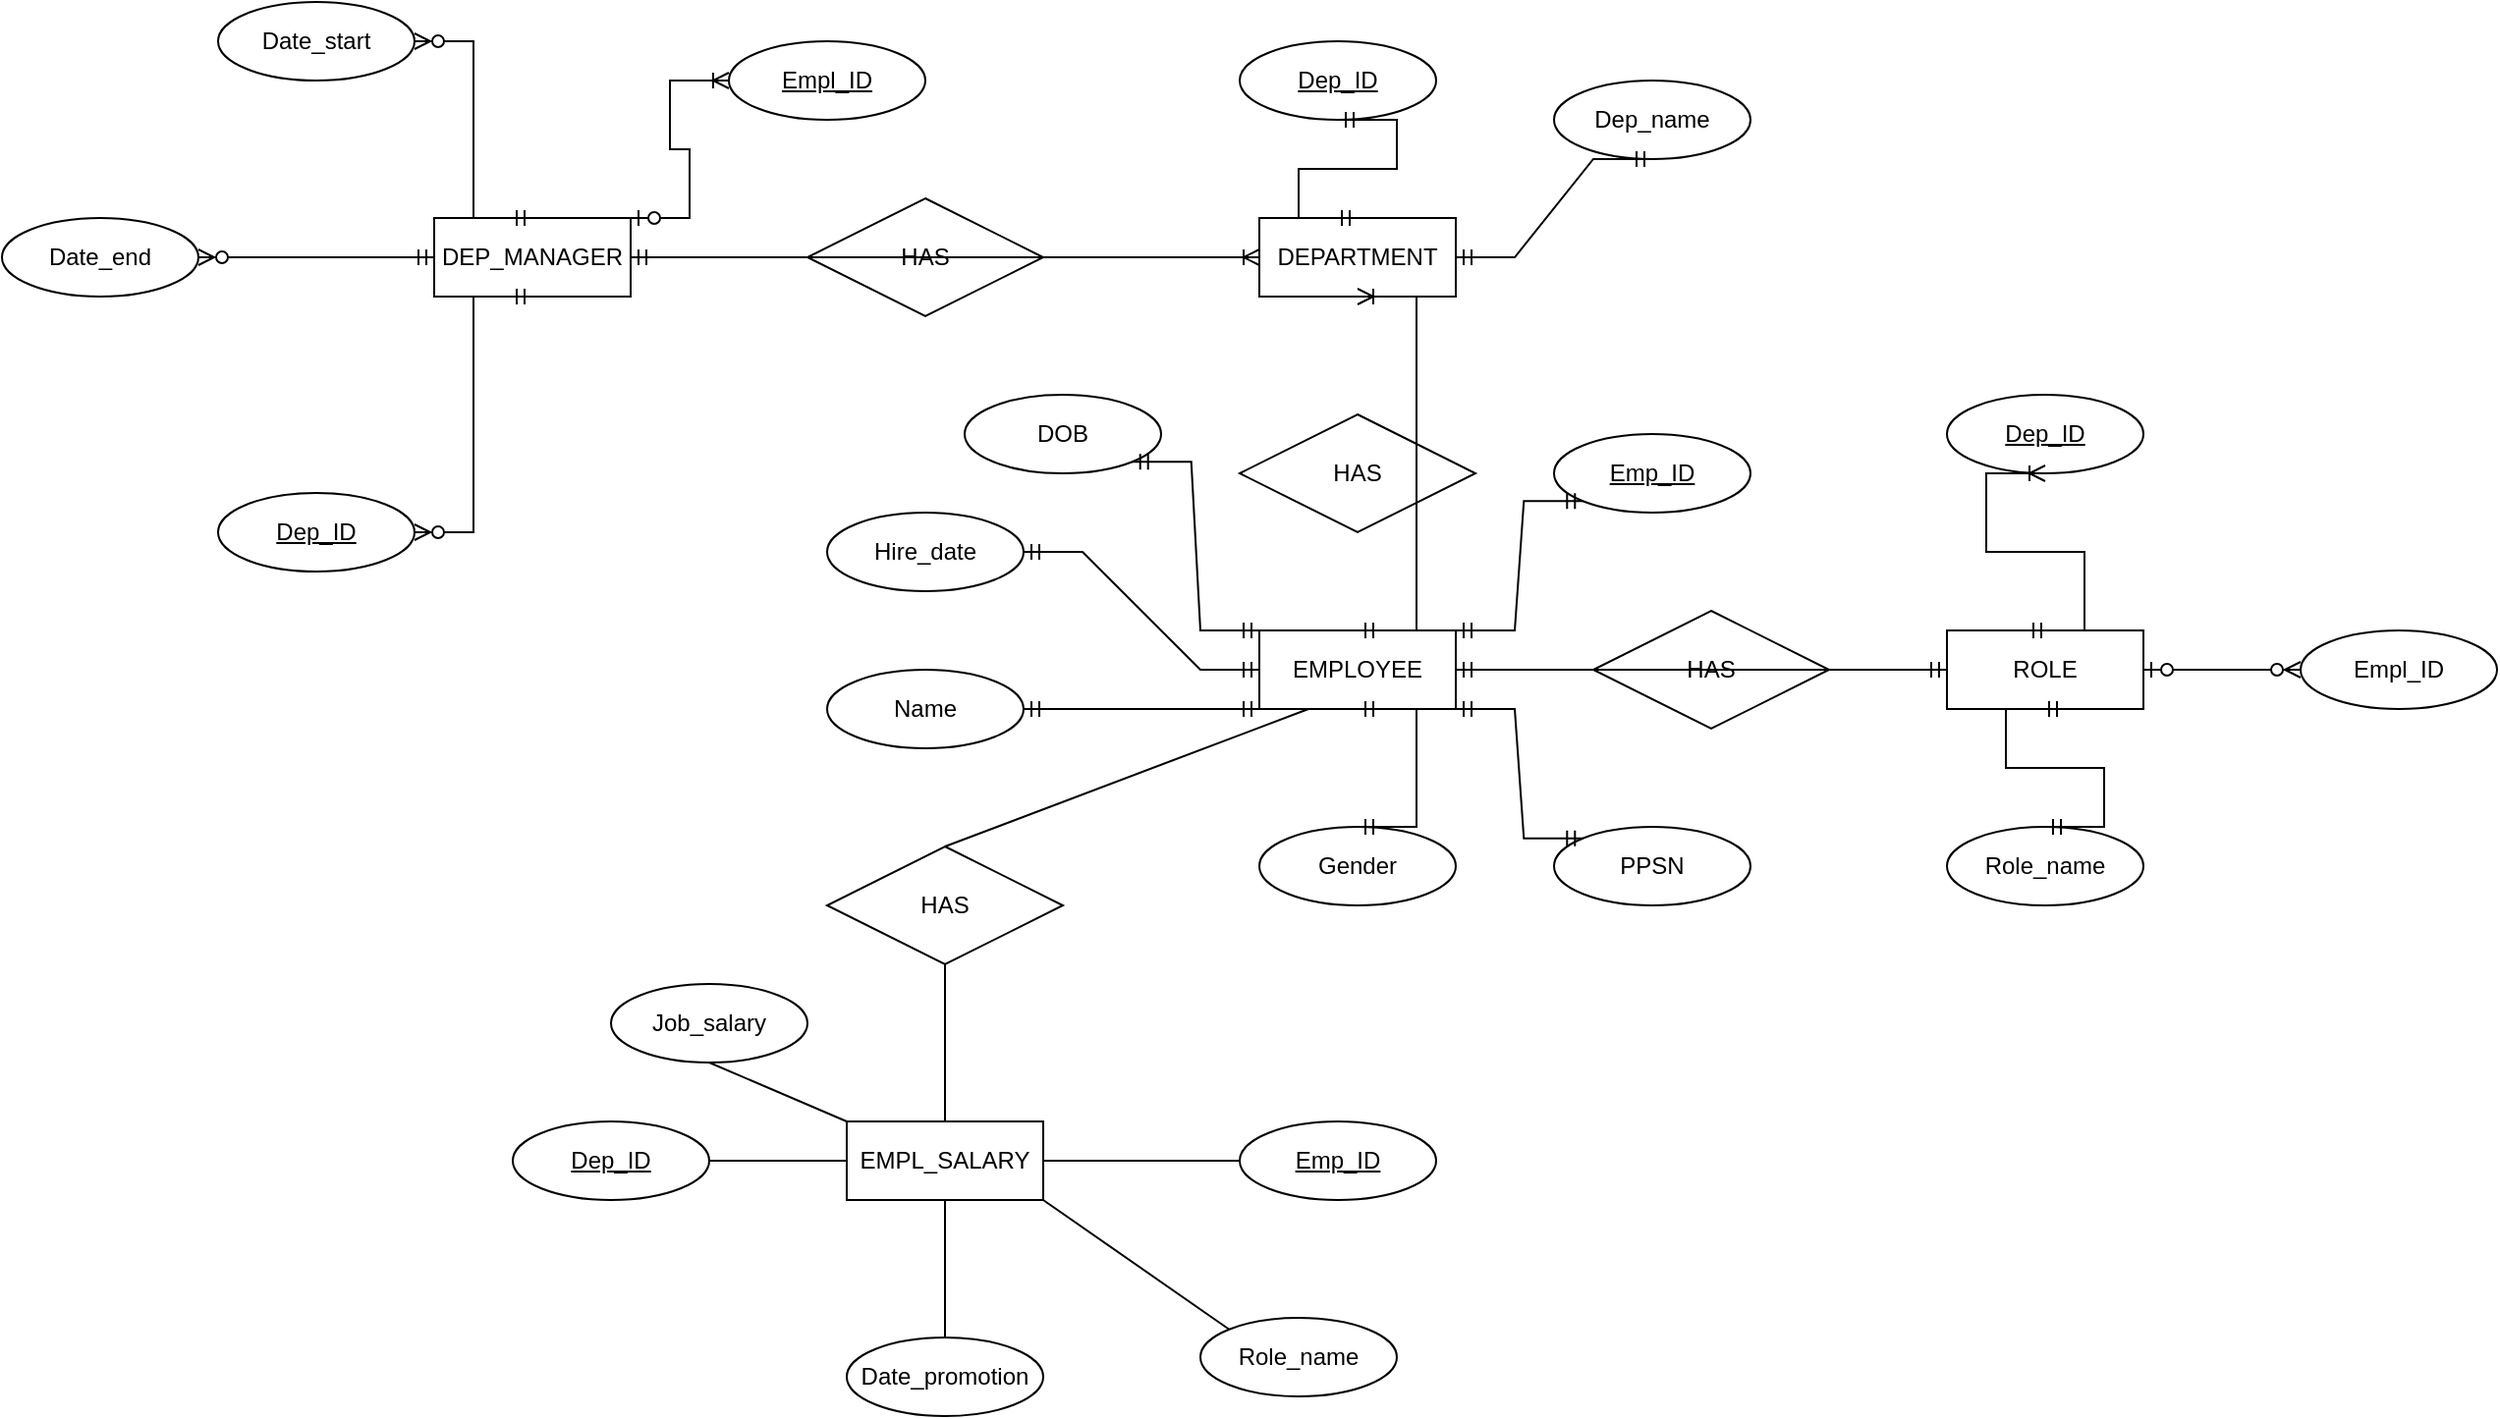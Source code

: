 <mxfile version="20.5.1" type="github">
  <diagram id="lKPQlYHoAFzWkv6730R9" name="Page-1">
    <mxGraphModel dx="1888" dy="1647" grid="1" gridSize="10" guides="1" tooltips="1" connect="1" arrows="1" fold="1" page="1" pageScale="1" pageWidth="850" pageHeight="1100" math="0" shadow="0">
      <root>
        <mxCell id="0" />
        <mxCell id="1" parent="0" />
        <mxCell id="QWSr2dPoSX79S-F1tUNh-1" value="EMPLOYEE" style="whiteSpace=wrap;html=1;align=center;" parent="1" vertex="1">
          <mxGeometry x="390" y="280" width="100" height="40" as="geometry" />
        </mxCell>
        <mxCell id="QWSr2dPoSX79S-F1tUNh-2" value="Emp_ID" style="ellipse;whiteSpace=wrap;html=1;align=center;fontStyle=4;" parent="1" vertex="1">
          <mxGeometry x="540" y="180" width="100" height="40" as="geometry" />
        </mxCell>
        <mxCell id="QWSr2dPoSX79S-F1tUNh-3" value="Name" style="ellipse;whiteSpace=wrap;html=1;align=center;" parent="1" vertex="1">
          <mxGeometry x="170" y="300" width="100" height="40" as="geometry" />
        </mxCell>
        <mxCell id="QWSr2dPoSX79S-F1tUNh-4" value="DOB" style="ellipse;whiteSpace=wrap;html=1;align=center;" parent="1" vertex="1">
          <mxGeometry x="240" y="160" width="100" height="40" as="geometry" />
        </mxCell>
        <mxCell id="QWSr2dPoSX79S-F1tUNh-5" value="Gender" style="ellipse;whiteSpace=wrap;html=1;align=center;" parent="1" vertex="1">
          <mxGeometry x="390" y="380" width="100" height="40" as="geometry" />
        </mxCell>
        <mxCell id="QWSr2dPoSX79S-F1tUNh-6" value="Job_salary" style="ellipse;whiteSpace=wrap;html=1;align=center;" parent="1" vertex="1">
          <mxGeometry x="60" y="460" width="100" height="40" as="geometry" />
        </mxCell>
        <mxCell id="QWSr2dPoSX79S-F1tUNh-8" value="Hire_date" style="ellipse;whiteSpace=wrap;html=1;align=center;" parent="1" vertex="1">
          <mxGeometry x="170" y="220" width="100" height="40" as="geometry" />
        </mxCell>
        <mxCell id="QWSr2dPoSX79S-F1tUNh-9" value="ROLE" style="whiteSpace=wrap;html=1;align=center;" parent="1" vertex="1">
          <mxGeometry x="740" y="280" width="100" height="40" as="geometry" />
        </mxCell>
        <mxCell id="QWSr2dPoSX79S-F1tUNh-11" value="HAS" style="shape=rhombus;perimeter=rhombusPerimeter;whiteSpace=wrap;html=1;align=center;" parent="1" vertex="1">
          <mxGeometry x="560" y="270" width="120" height="60" as="geometry" />
        </mxCell>
        <mxCell id="6bv1ZnGGzLy5upm-WNol-1" value="Role_name" style="ellipse;whiteSpace=wrap;html=1;align=center;" parent="1" vertex="1">
          <mxGeometry x="740" y="380" width="100" height="40" as="geometry" />
        </mxCell>
        <mxCell id="6bv1ZnGGzLy5upm-WNol-2" value="Empl_ID" style="ellipse;whiteSpace=wrap;html=1;align=center;" parent="1" vertex="1">
          <mxGeometry x="920" y="280" width="100" height="40" as="geometry" />
        </mxCell>
        <mxCell id="6bv1ZnGGzLy5upm-WNol-8" value="DEPARTMENT" style="whiteSpace=wrap;html=1;align=center;" parent="1" vertex="1">
          <mxGeometry x="390" y="70" width="100" height="40" as="geometry" />
        </mxCell>
        <mxCell id="6bv1ZnGGzLy5upm-WNol-9" value="Dep_ID" style="ellipse;whiteSpace=wrap;html=1;align=center;fontStyle=4;" parent="1" vertex="1">
          <mxGeometry x="380" y="-20" width="100" height="40" as="geometry" />
        </mxCell>
        <mxCell id="6bv1ZnGGzLy5upm-WNol-11" value="DEP_MANAGER" style="whiteSpace=wrap;html=1;align=center;" parent="1" vertex="1">
          <mxGeometry x="-30" y="70" width="100" height="40" as="geometry" />
        </mxCell>
        <mxCell id="6bv1ZnGGzLy5upm-WNol-14" value="Dep_ID" style="ellipse;whiteSpace=wrap;html=1;align=center;fontStyle=4;" parent="1" vertex="1">
          <mxGeometry x="740" y="160" width="100" height="40" as="geometry" />
        </mxCell>
        <mxCell id="6bv1ZnGGzLy5upm-WNol-15" value="Date_start" style="ellipse;whiteSpace=wrap;html=1;align=center;" parent="1" vertex="1">
          <mxGeometry x="-140" y="-40" width="100" height="40" as="geometry" />
        </mxCell>
        <mxCell id="6bv1ZnGGzLy5upm-WNol-16" value="Dep_name" style="ellipse;whiteSpace=wrap;html=1;align=center;" parent="1" vertex="1">
          <mxGeometry x="540" width="100" height="40" as="geometry" />
        </mxCell>
        <mxCell id="6bv1ZnGGzLy5upm-WNol-17" value="HAS" style="shape=rhombus;perimeter=rhombusPerimeter;whiteSpace=wrap;html=1;align=center;" parent="1" vertex="1">
          <mxGeometry x="380" y="170" width="120" height="60" as="geometry" />
        </mxCell>
        <mxCell id="6bv1ZnGGzLy5upm-WNol-20" value="HAS" style="shape=rhombus;perimeter=rhombusPerimeter;whiteSpace=wrap;html=1;align=center;" parent="1" vertex="1">
          <mxGeometry x="160" y="60" width="120" height="60" as="geometry" />
        </mxCell>
        <mxCell id="6bv1ZnGGzLy5upm-WNol-40" value="EMPL_SALARY" style="whiteSpace=wrap;html=1;align=center;" parent="1" vertex="1">
          <mxGeometry x="180" y="530" width="100" height="40" as="geometry" />
        </mxCell>
        <mxCell id="6bv1ZnGGzLy5upm-WNol-43" value="Date_promotion" style="ellipse;whiteSpace=wrap;html=1;align=center;" parent="1" vertex="1">
          <mxGeometry x="180" y="640" width="100" height="40" as="geometry" />
        </mxCell>
        <mxCell id="6bv1ZnGGzLy5upm-WNol-47" value="" style="endArrow=none;html=1;rounded=0;exitX=1;exitY=0.5;exitDx=0;exitDy=0;entryX=0;entryY=0.5;entryDx=0;entryDy=0;" parent="1" target="6bv1ZnGGzLy5upm-WNol-40" edge="1">
          <mxGeometry relative="1" as="geometry">
            <mxPoint x="110" y="550" as="sourcePoint" />
            <mxPoint x="400" y="470" as="targetPoint" />
          </mxGeometry>
        </mxCell>
        <mxCell id="6bv1ZnGGzLy5upm-WNol-49" value="" style="endArrow=none;html=1;rounded=0;exitX=0.5;exitY=1;exitDx=0;exitDy=0;entryX=0.5;entryY=0;entryDx=0;entryDy=0;" parent="1" source="6bv1ZnGGzLy5upm-WNol-40" target="6bv1ZnGGzLy5upm-WNol-43" edge="1">
          <mxGeometry relative="1" as="geometry">
            <mxPoint x="240" y="470" as="sourcePoint" />
            <mxPoint x="330" y="610" as="targetPoint" />
          </mxGeometry>
        </mxCell>
        <mxCell id="Js3-yp5ArHFeaTS7gBp5-1" value="HAS" style="shape=rhombus;perimeter=rhombusPerimeter;whiteSpace=wrap;html=1;align=center;" parent="1" vertex="1">
          <mxGeometry x="170" y="390" width="120" height="60" as="geometry" />
        </mxCell>
        <mxCell id="Js3-yp5ArHFeaTS7gBp5-2" value="" style="endArrow=none;html=1;rounded=0;exitX=0.5;exitY=0;exitDx=0;exitDy=0;entryX=0.25;entryY=1;entryDx=0;entryDy=0;" parent="1" source="Js3-yp5ArHFeaTS7gBp5-1" target="QWSr2dPoSX79S-F1tUNh-1" edge="1">
          <mxGeometry relative="1" as="geometry">
            <mxPoint x="420" y="340" as="sourcePoint" />
            <mxPoint x="580" y="340" as="targetPoint" />
          </mxGeometry>
        </mxCell>
        <mxCell id="Js3-yp5ArHFeaTS7gBp5-4" value="" style="endArrow=none;html=1;rounded=0;exitX=0;exitY=0;exitDx=0;exitDy=0;entryX=0.5;entryY=1;entryDx=0;entryDy=0;" parent="1" source="6bv1ZnGGzLy5upm-WNol-40" target="QWSr2dPoSX79S-F1tUNh-6" edge="1">
          <mxGeometry relative="1" as="geometry">
            <mxPoint x="340" y="450" as="sourcePoint" />
            <mxPoint x="500" y="450" as="targetPoint" />
          </mxGeometry>
        </mxCell>
        <mxCell id="Js3-yp5ArHFeaTS7gBp5-6" value="Dep_ID" style="ellipse;whiteSpace=wrap;html=1;align=center;fontStyle=4;" parent="1" vertex="1">
          <mxGeometry x="-140" y="210" width="100" height="40" as="geometry" />
        </mxCell>
        <mxCell id="Js3-yp5ArHFeaTS7gBp5-7" value="Date_end" style="ellipse;whiteSpace=wrap;html=1;align=center;" parent="1" vertex="1">
          <mxGeometry x="-250" y="70" width="100" height="40" as="geometry" />
        </mxCell>
        <mxCell id="Js3-yp5ArHFeaTS7gBp5-11" value="Empl_ID" style="ellipse;whiteSpace=wrap;html=1;align=center;fontStyle=4;" parent="1" vertex="1">
          <mxGeometry x="120" y="-20" width="100" height="40" as="geometry" />
        </mxCell>
        <mxCell id="Js3-yp5ArHFeaTS7gBp5-13" value="PPSN" style="ellipse;whiteSpace=wrap;html=1;align=center;" parent="1" vertex="1">
          <mxGeometry x="540" y="380" width="100" height="40" as="geometry" />
        </mxCell>
        <mxCell id="Js3-yp5ArHFeaTS7gBp5-15" value="" style="endArrow=none;html=1;rounded=0;exitX=0.5;exitY=0;exitDx=0;exitDy=0;entryX=0.5;entryY=1;entryDx=0;entryDy=0;" parent="1" source="6bv1ZnGGzLy5upm-WNol-40" target="Js3-yp5ArHFeaTS7gBp5-1" edge="1">
          <mxGeometry relative="1" as="geometry">
            <mxPoint x="250" y="380" as="sourcePoint" />
            <mxPoint x="410" y="380" as="targetPoint" />
          </mxGeometry>
        </mxCell>
        <mxCell id="Js3-yp5ArHFeaTS7gBp5-20" value="" style="endArrow=none;html=1;rounded=0;exitX=1;exitY=0.5;exitDx=0;exitDy=0;entryX=0;entryY=0.5;entryDx=0;entryDy=0;" parent="1" source="6bv1ZnGGzLy5upm-WNol-40" edge="1">
          <mxGeometry relative="1" as="geometry">
            <mxPoint x="520" y="490" as="sourcePoint" />
            <mxPoint x="380" y="550" as="targetPoint" />
          </mxGeometry>
        </mxCell>
        <mxCell id="Js3-yp5ArHFeaTS7gBp5-21" value="Dep_ID" style="ellipse;whiteSpace=wrap;html=1;align=center;fontStyle=4;" parent="1" vertex="1">
          <mxGeometry x="10" y="530" width="100" height="40" as="geometry" />
        </mxCell>
        <mxCell id="Js3-yp5ArHFeaTS7gBp5-22" value="Emp_ID" style="ellipse;whiteSpace=wrap;html=1;align=center;fontStyle=4;" parent="1" vertex="1">
          <mxGeometry x="380" y="530" width="100" height="40" as="geometry" />
        </mxCell>
        <mxCell id="Js3-yp5ArHFeaTS7gBp5-23" value="Role_name" style="ellipse;whiteSpace=wrap;html=1;align=center;" parent="1" vertex="1">
          <mxGeometry x="360" y="630" width="100" height="40" as="geometry" />
        </mxCell>
        <mxCell id="Js3-yp5ArHFeaTS7gBp5-24" value="" style="endArrow=none;html=1;rounded=0;exitX=1;exitY=1;exitDx=0;exitDy=0;entryX=0;entryY=0;entryDx=0;entryDy=0;" parent="1" source="6bv1ZnGGzLy5upm-WNol-40" target="Js3-yp5ArHFeaTS7gBp5-23" edge="1">
          <mxGeometry relative="1" as="geometry">
            <mxPoint x="450" y="430" as="sourcePoint" />
            <mxPoint x="610" y="430" as="targetPoint" />
          </mxGeometry>
        </mxCell>
        <mxCell id="Js3-yp5ArHFeaTS7gBp5-28" value="" style="edgeStyle=entityRelationEdgeStyle;fontSize=12;html=1;endArrow=ERmandOne;startArrow=ERmandOne;rounded=0;entryX=0;entryY=1;entryDx=0;entryDy=0;" parent="1" target="QWSr2dPoSX79S-F1tUNh-1" edge="1">
          <mxGeometry width="100" height="100" relative="1" as="geometry">
            <mxPoint x="270" y="320" as="sourcePoint" />
            <mxPoint x="370" y="220" as="targetPoint" />
          </mxGeometry>
        </mxCell>
        <mxCell id="Js3-yp5ArHFeaTS7gBp5-29" value="" style="edgeStyle=entityRelationEdgeStyle;fontSize=12;html=1;endArrow=ERmandOne;startArrow=ERmandOne;rounded=0;entryX=0;entryY=0.5;entryDx=0;entryDy=0;" parent="1" source="QWSr2dPoSX79S-F1tUNh-8" target="QWSr2dPoSX79S-F1tUNh-1" edge="1">
          <mxGeometry width="100" height="100" relative="1" as="geometry">
            <mxPoint x="310" y="330" as="sourcePoint" />
            <mxPoint x="410" y="230" as="targetPoint" />
          </mxGeometry>
        </mxCell>
        <mxCell id="Js3-yp5ArHFeaTS7gBp5-30" value="" style="edgeStyle=entityRelationEdgeStyle;fontSize=12;html=1;endArrow=ERmandOne;startArrow=ERmandOne;rounded=0;entryX=1;entryY=1;entryDx=0;entryDy=0;exitX=0;exitY=0;exitDx=0;exitDy=0;" parent="1" source="QWSr2dPoSX79S-F1tUNh-1" target="QWSr2dPoSX79S-F1tUNh-4" edge="1">
          <mxGeometry width="100" height="100" relative="1" as="geometry">
            <mxPoint x="310" y="330" as="sourcePoint" />
            <mxPoint x="410" y="230" as="targetPoint" />
          </mxGeometry>
        </mxCell>
        <mxCell id="Js3-yp5ArHFeaTS7gBp5-31" value="" style="edgeStyle=entityRelationEdgeStyle;fontSize=12;html=1;endArrow=ERmandOne;startArrow=ERmandOne;rounded=0;entryX=0.5;entryY=1;entryDx=0;entryDy=0;exitX=0.5;exitY=0;exitDx=0;exitDy=0;" parent="1" source="QWSr2dPoSX79S-F1tUNh-5" target="QWSr2dPoSX79S-F1tUNh-1" edge="1">
          <mxGeometry width="100" height="100" relative="1" as="geometry">
            <mxPoint x="310" y="330" as="sourcePoint" />
            <mxPoint x="410" y="230" as="targetPoint" />
          </mxGeometry>
        </mxCell>
        <mxCell id="Js3-yp5ArHFeaTS7gBp5-32" value="" style="edgeStyle=entityRelationEdgeStyle;fontSize=12;html=1;endArrow=ERmandOne;startArrow=ERmandOne;rounded=0;exitX=0;exitY=0;exitDx=0;exitDy=0;entryX=1;entryY=1;entryDx=0;entryDy=0;" parent="1" source="Js3-yp5ArHFeaTS7gBp5-13" target="QWSr2dPoSX79S-F1tUNh-1" edge="1">
          <mxGeometry width="100" height="100" relative="1" as="geometry">
            <mxPoint x="310" y="330" as="sourcePoint" />
            <mxPoint x="410" y="230" as="targetPoint" />
          </mxGeometry>
        </mxCell>
        <mxCell id="Js3-yp5ArHFeaTS7gBp5-33" value="" style="edgeStyle=entityRelationEdgeStyle;fontSize=12;html=1;endArrow=ERmandOne;startArrow=ERmandOne;rounded=0;entryX=0;entryY=1;entryDx=0;entryDy=0;exitX=1;exitY=0;exitDx=0;exitDy=0;" parent="1" source="QWSr2dPoSX79S-F1tUNh-1" target="QWSr2dPoSX79S-F1tUNh-2" edge="1">
          <mxGeometry width="100" height="100" relative="1" as="geometry">
            <mxPoint x="310" y="330" as="sourcePoint" />
            <mxPoint x="410" y="230" as="targetPoint" />
          </mxGeometry>
        </mxCell>
        <mxCell id="Js3-yp5ArHFeaTS7gBp5-34" value="" style="edgeStyle=entityRelationEdgeStyle;fontSize=12;html=1;endArrow=ERmandOne;startArrow=ERmandOne;rounded=0;exitX=1;exitY=0.5;exitDx=0;exitDy=0;entryX=0;entryY=0.5;entryDx=0;entryDy=0;" parent="1" source="QWSr2dPoSX79S-F1tUNh-1" target="QWSr2dPoSX79S-F1tUNh-9" edge="1">
          <mxGeometry width="100" height="100" relative="1" as="geometry">
            <mxPoint x="330" y="310" as="sourcePoint" />
            <mxPoint x="430" y="210" as="targetPoint" />
          </mxGeometry>
        </mxCell>
        <mxCell id="Js3-yp5ArHFeaTS7gBp5-35" value="" style="edgeStyle=entityRelationEdgeStyle;fontSize=12;html=1;endArrow=ERoneToMany;startArrow=ERmandOne;rounded=0;entryX=0.5;entryY=1;entryDx=0;entryDy=0;" parent="1" target="6bv1ZnGGzLy5upm-WNol-14" edge="1">
          <mxGeometry width="100" height="100" relative="1" as="geometry">
            <mxPoint x="780" y="280" as="sourcePoint" />
            <mxPoint x="880" y="180" as="targetPoint" />
          </mxGeometry>
        </mxCell>
        <mxCell id="Js3-yp5ArHFeaTS7gBp5-36" value="" style="edgeStyle=entityRelationEdgeStyle;fontSize=12;html=1;endArrow=ERmandOne;startArrow=ERmandOne;rounded=0;exitX=0.5;exitY=0;exitDx=0;exitDy=0;" parent="1" source="6bv1ZnGGzLy5upm-WNol-1" edge="1">
          <mxGeometry width="100" height="100" relative="1" as="geometry">
            <mxPoint x="700" y="420" as="sourcePoint" />
            <mxPoint x="800" y="320" as="targetPoint" />
          </mxGeometry>
        </mxCell>
        <mxCell id="Js3-yp5ArHFeaTS7gBp5-38" value="" style="edgeStyle=entityRelationEdgeStyle;fontSize=12;html=1;endArrow=ERzeroToMany;startArrow=ERzeroToOne;rounded=0;exitX=1;exitY=0.5;exitDx=0;exitDy=0;entryX=0;entryY=0.5;entryDx=0;entryDy=0;" parent="1" source="QWSr2dPoSX79S-F1tUNh-9" target="6bv1ZnGGzLy5upm-WNol-2" edge="1">
          <mxGeometry width="100" height="100" relative="1" as="geometry">
            <mxPoint x="590" y="250" as="sourcePoint" />
            <mxPoint x="690" y="150" as="targetPoint" />
          </mxGeometry>
        </mxCell>
        <mxCell id="Js3-yp5ArHFeaTS7gBp5-39" value="" style="edgeStyle=entityRelationEdgeStyle;fontSize=12;html=1;endArrow=ERoneToMany;startArrow=ERmandOne;rounded=0;exitX=0.5;exitY=0;exitDx=0;exitDy=0;entryX=0.5;entryY=1;entryDx=0;entryDy=0;" parent="1" source="QWSr2dPoSX79S-F1tUNh-1" target="6bv1ZnGGzLy5upm-WNol-8" edge="1">
          <mxGeometry width="100" height="100" relative="1" as="geometry">
            <mxPoint x="510" y="260" as="sourcePoint" />
            <mxPoint x="610" y="160" as="targetPoint" />
          </mxGeometry>
        </mxCell>
        <mxCell id="Js3-yp5ArHFeaTS7gBp5-40" value="" style="edgeStyle=entityRelationEdgeStyle;fontSize=12;html=1;endArrow=ERmandOne;startArrow=ERmandOne;rounded=0;exitX=0.5;exitY=0;exitDx=0;exitDy=0;entryX=0.5;entryY=1;entryDx=0;entryDy=0;" parent="1" source="6bv1ZnGGzLy5upm-WNol-8" target="6bv1ZnGGzLy5upm-WNol-9" edge="1">
          <mxGeometry width="100" height="100" relative="1" as="geometry">
            <mxPoint x="510" y="260" as="sourcePoint" />
            <mxPoint x="610" y="160" as="targetPoint" />
          </mxGeometry>
        </mxCell>
        <mxCell id="Js3-yp5ArHFeaTS7gBp5-41" value="" style="edgeStyle=entityRelationEdgeStyle;fontSize=12;html=1;endArrow=ERmandOne;startArrow=ERmandOne;rounded=0;entryX=0.5;entryY=1;entryDx=0;entryDy=0;" parent="1" source="6bv1ZnGGzLy5upm-WNol-8" target="6bv1ZnGGzLy5upm-WNol-16" edge="1">
          <mxGeometry width="100" height="100" relative="1" as="geometry">
            <mxPoint x="510" y="260" as="sourcePoint" />
            <mxPoint x="610" y="160" as="targetPoint" />
          </mxGeometry>
        </mxCell>
        <mxCell id="Js3-yp5ArHFeaTS7gBp5-43" value="" style="edgeStyle=entityRelationEdgeStyle;fontSize=12;html=1;endArrow=ERoneToMany;startArrow=ERmandOne;rounded=0;exitX=1;exitY=0.5;exitDx=0;exitDy=0;entryX=0;entryY=0.5;entryDx=0;entryDy=0;" parent="1" source="6bv1ZnGGzLy5upm-WNol-11" target="6bv1ZnGGzLy5upm-WNol-8" edge="1">
          <mxGeometry width="100" height="100" relative="1" as="geometry">
            <mxPoint x="280" y="260" as="sourcePoint" />
            <mxPoint x="380" y="160" as="targetPoint" />
          </mxGeometry>
        </mxCell>
        <mxCell id="Js3-yp5ArHFeaTS7gBp5-44" value="" style="edgeStyle=entityRelationEdgeStyle;fontSize=12;html=1;endArrow=ERoneToMany;startArrow=ERzeroToOne;rounded=0;exitX=1;exitY=0;exitDx=0;exitDy=0;entryX=0;entryY=0.5;entryDx=0;entryDy=0;" parent="1" source="6bv1ZnGGzLy5upm-WNol-11" target="Js3-yp5ArHFeaTS7gBp5-11" edge="1">
          <mxGeometry width="100" height="100" relative="1" as="geometry">
            <mxPoint x="280" y="100" as="sourcePoint" />
            <mxPoint x="380" as="targetPoint" />
          </mxGeometry>
        </mxCell>
        <mxCell id="LoDFsssgjfPJkxuUdpRY-2" value="" style="edgeStyle=entityRelationEdgeStyle;fontSize=12;html=1;endArrow=ERzeroToMany;startArrow=ERmandOne;rounded=0;exitX=0.5;exitY=1;exitDx=0;exitDy=0;entryX=1;entryY=0.5;entryDx=0;entryDy=0;" edge="1" parent="1" source="6bv1ZnGGzLy5upm-WNol-11" target="Js3-yp5ArHFeaTS7gBp5-6">
          <mxGeometry width="100" height="100" relative="1" as="geometry">
            <mxPoint x="170" y="110" as="sourcePoint" />
            <mxPoint x="40" y="200" as="targetPoint" />
          </mxGeometry>
        </mxCell>
        <mxCell id="LoDFsssgjfPJkxuUdpRY-4" value="" style="edgeStyle=entityRelationEdgeStyle;fontSize=12;html=1;endArrow=ERzeroToMany;startArrow=ERmandOne;rounded=0;exitX=0;exitY=0.5;exitDx=0;exitDy=0;entryX=1;entryY=0.5;entryDx=0;entryDy=0;" edge="1" parent="1" source="6bv1ZnGGzLy5upm-WNol-11" target="Js3-yp5ArHFeaTS7gBp5-7">
          <mxGeometry width="100" height="100" relative="1" as="geometry">
            <mxPoint x="170" y="110" as="sourcePoint" />
            <mxPoint x="270" y="10" as="targetPoint" />
          </mxGeometry>
        </mxCell>
        <mxCell id="LoDFsssgjfPJkxuUdpRY-5" value="" style="edgeStyle=entityRelationEdgeStyle;fontSize=12;html=1;endArrow=ERzeroToMany;startArrow=ERmandOne;rounded=0;exitX=0.5;exitY=0;exitDx=0;exitDy=0;entryX=1;entryY=0.5;entryDx=0;entryDy=0;" edge="1" parent="1" source="6bv1ZnGGzLy5upm-WNol-11" target="6bv1ZnGGzLy5upm-WNol-15">
          <mxGeometry width="100" height="100" relative="1" as="geometry">
            <mxPoint x="170" y="110" as="sourcePoint" />
            <mxPoint x="270" y="10" as="targetPoint" />
          </mxGeometry>
        </mxCell>
      </root>
    </mxGraphModel>
  </diagram>
</mxfile>
